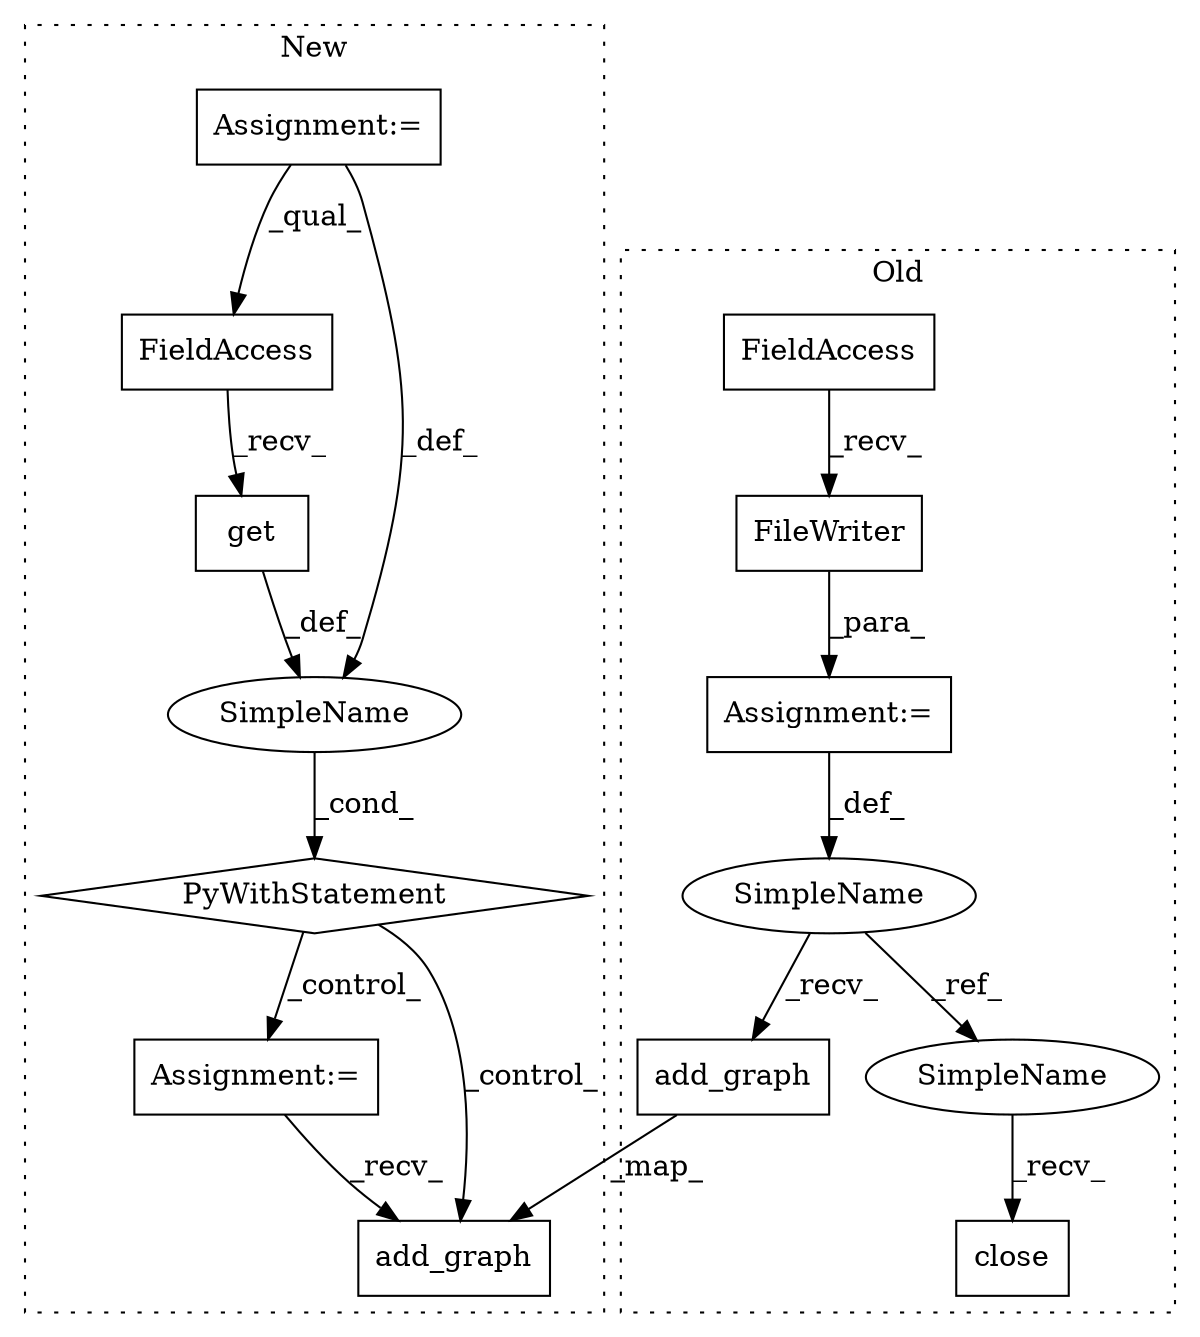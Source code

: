 digraph G {
subgraph cluster0 {
1 [label="close" a="32" s="1831" l="7" shape="box"];
4 [label="Assignment:=" a="7" s="1515" l="1" shape="box"];
6 [label="FileWriter" a="32" s="1535,1559" l="11,1" shape="box"];
8 [label="FieldAccess" a="22" s="1516" l="18" shape="box"];
12 [label="add_graph" a="32" s="1573,1593" l="10,1" shape="box"];
13 [label="SimpleName" a="42" s="1509" l="6" shape="ellipse"];
14 [label="SimpleName" a="42" s="1824" l="6" shape="ellipse"];
label = "Old";
style="dotted";
}
subgraph cluster1 {
2 [label="get" a="32" s="1602,1619" l="4,1" shape="box"];
3 [label="Assignment:=" a="7" s="729" l="9" shape="box"];
5 [label="FieldAccess" a="22" s="1576" l="25" shape="box"];
7 [label="PyWithStatement" a="104" s="1566,1620" l="10,2" shape="diamond"];
9 [label="SimpleName" a="42" s="" l="" shape="ellipse"];
10 [label="Assignment:=" a="7" s="1634" l="6" shape="box"];
11 [label="add_graph" a="32" s="1655,1675" l="10,1" shape="box"];
label = "New";
style="dotted";
}
2 -> 9 [label="_def_"];
3 -> 5 [label="_qual_"];
3 -> 9 [label="_def_"];
4 -> 13 [label="_def_"];
5 -> 2 [label="_recv_"];
6 -> 4 [label="_para_"];
7 -> 11 [label="_control_"];
7 -> 10 [label="_control_"];
8 -> 6 [label="_recv_"];
9 -> 7 [label="_cond_"];
10 -> 11 [label="_recv_"];
12 -> 11 [label="_map_"];
13 -> 14 [label="_ref_"];
13 -> 12 [label="_recv_"];
14 -> 1 [label="_recv_"];
}